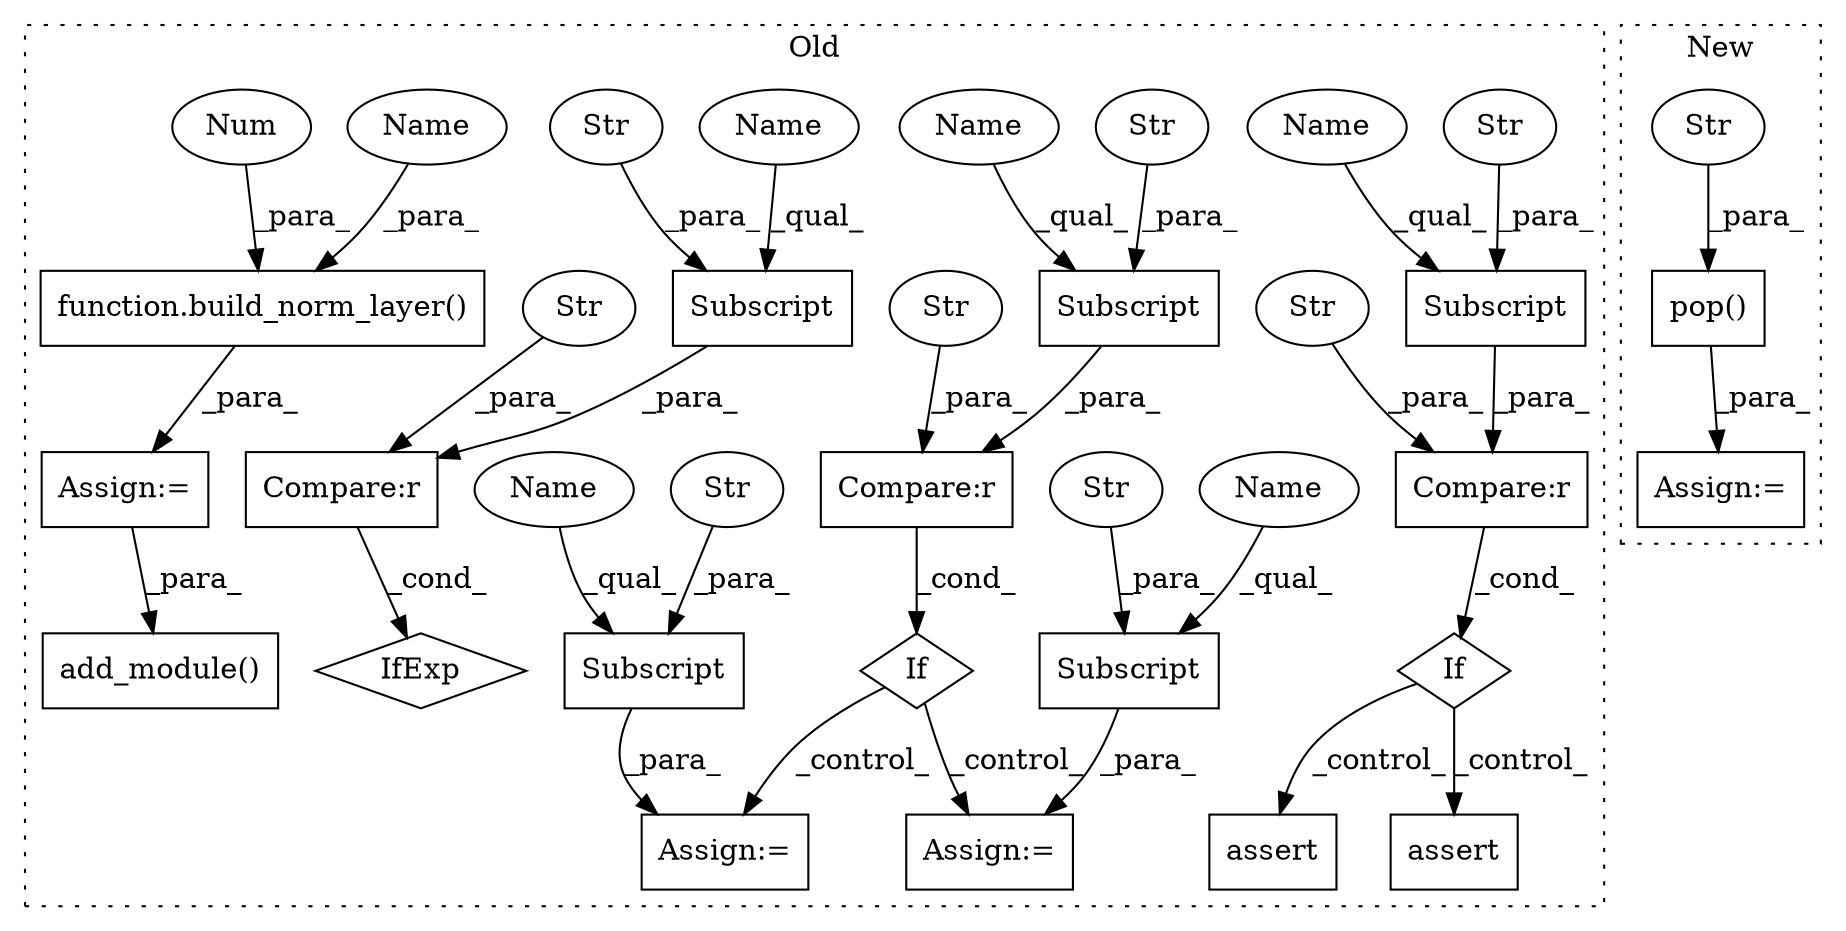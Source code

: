 digraph G {
subgraph cluster0 {
1 [label="If" a="96" s="8491,8519" l="3,14" shape="diamond"];
5 [label="Compare:r" a="40" s="8494" l="25" shape="box"];
6 [label="Assign:=" a="68" s="8595" l="3" shape="box"];
7 [label="Subscript" a="63" s="8598,0" l="22,0" shape="box"];
8 [label="Subscript" a="63" s="8990,0" l="17,0" shape="box"];
9 [label="Str" a="66" s="8515" l="4" shape="ellipse"];
10 [label="Subscript" a="63" s="8300,0" l="17,0" shape="box"];
11 [label="Str" a="66" s="8608" l="11" shape="ellipse"];
12 [label="Subscript" a="63" s="8494,0" l="17,0" shape="box"];
13 [label="Compare:r" a="40" s="8300" l="25" shape="box"];
14 [label="If" a="96" s="8297,8325" l="3,14" shape="diamond"];
15 [label="Str" a="66" s="8321" l="4" shape="ellipse"];
16 [label="Str" a="66" s="8504" l="6" shape="ellipse"];
17 [label="Str" a="66" s="9000" l="6" shape="ellipse"];
18 [label="Str" a="66" s="8310" l="6" shape="ellipse"];
19 [label="Compare:r" a="40" s="8990" l="25" shape="box"];
20 [label="Str" a="66" s="9011" l="4" shape="ellipse"];
21 [label="Subscript" a="63" s="8548,0" l="20,0" shape="box"];
22 [label="Str" a="66" s="8558" l="9" shape="ellipse"];
23 [label="IfExp" a="51" s="8986,9015" l="4,6" shape="diamond"];
24 [label="assert" a="65" s="8398" l="7" shape="box"];
25 [label="function.build_norm_layer()" a="75" s="8919,8949" l="17,1" shape="box"];
26 [label="assert" a="65" s="8339" l="7" shape="box"];
27 [label="Num" a="76" s="8947" l="2" shape="ellipse"];
28 [label="Assign:=" a="68" s="8545" l="3" shape="box"];
29 [label="Assign:=" a="68" s="8916" l="3" shape="box"];
30 [label="add_module()" a="75" s="9035,9081" l="16,1" shape="box"];
31 [label="Name" a="87" s="8548" l="9" shape="ellipse"];
32 [label="Name" a="87" s="8300" l="9" shape="ellipse"];
33 [label="Name" a="87" s="8936" l="9" shape="ellipse"];
34 [label="Name" a="87" s="8990" l="9" shape="ellipse"];
35 [label="Name" a="87" s="8598" l="9" shape="ellipse"];
36 [label="Name" a="87" s="8494" l="9" shape="ellipse"];
label = "Old";
style="dotted";
}
subgraph cluster1 {
2 [label="pop()" a="75" s="8646,8666" l="14,1" shape="box"];
3 [label="Assign:=" a="68" s="8643" l="3" shape="box"];
4 [label="Str" a="66" s="8660" l="6" shape="ellipse"];
label = "New";
style="dotted";
}
1 -> 6 [label="_control_"];
1 -> 28 [label="_control_"];
2 -> 3 [label="_para_"];
4 -> 2 [label="_para_"];
5 -> 1 [label="_cond_"];
7 -> 6 [label="_para_"];
8 -> 19 [label="_para_"];
9 -> 5 [label="_para_"];
10 -> 13 [label="_para_"];
11 -> 7 [label="_para_"];
12 -> 5 [label="_para_"];
13 -> 14 [label="_cond_"];
14 -> 24 [label="_control_"];
14 -> 26 [label="_control_"];
15 -> 13 [label="_para_"];
16 -> 12 [label="_para_"];
17 -> 8 [label="_para_"];
18 -> 10 [label="_para_"];
19 -> 23 [label="_cond_"];
20 -> 19 [label="_para_"];
21 -> 28 [label="_para_"];
22 -> 21 [label="_para_"];
25 -> 29 [label="_para_"];
27 -> 25 [label="_para_"];
29 -> 30 [label="_para_"];
31 -> 21 [label="_qual_"];
32 -> 10 [label="_qual_"];
33 -> 25 [label="_para_"];
34 -> 8 [label="_qual_"];
35 -> 7 [label="_qual_"];
36 -> 12 [label="_qual_"];
}